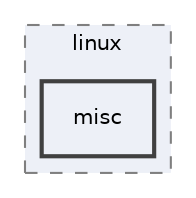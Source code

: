 digraph "unit_test/linux/misc"
{
 // INTERACTIVE_SVG=YES
 // LATEX_PDF_SIZE
  bgcolor="transparent";
  edge [fontname="Helvetica",fontsize="10",labelfontname="Helvetica",labelfontsize="10"];
  node [fontname="Helvetica",fontsize="10",shape=record];
  compound=true
  subgraph clusterdir_f2631d829f7ce3c8b3e4434d18438db3 {
    graph [ bgcolor="#edf0f7", pencolor="grey50", style="filled,dashed,", label="linux", fontname="Helvetica", fontsize="10", URL="dir_f2631d829f7ce3c8b3e4434d18438db3.html"]
  dir_6a7a8dd991a17995f45493629c25e9c4 [shape=box, label="misc", style="filled,bold,", fillcolor="#edf0f7", color="grey25", URL="dir_6a7a8dd991a17995f45493629c25e9c4.html"];
  }
}
